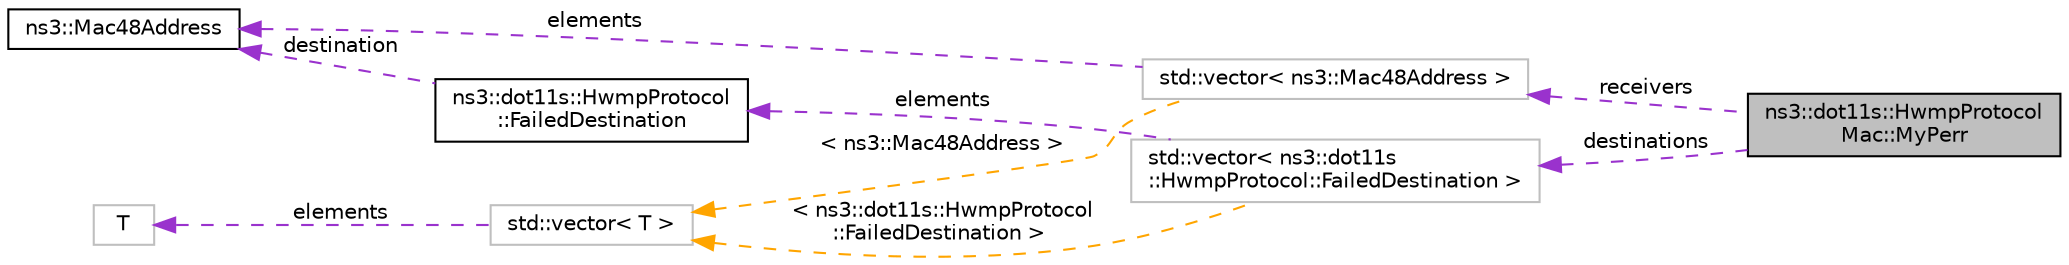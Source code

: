 digraph "ns3::dot11s::HwmpProtocolMac::MyPerr"
{
 // LATEX_PDF_SIZE
  edge [fontname="Helvetica",fontsize="10",labelfontname="Helvetica",labelfontsize="10"];
  node [fontname="Helvetica",fontsize="10",shape=record];
  rankdir="LR";
  Node1 [label="ns3::dot11s::HwmpProtocol\lMac::MyPerr",height=0.2,width=0.4,color="black", fillcolor="grey75", style="filled", fontcolor="black",tooltip="MyPerr structure."];
  Node2 -> Node1 [dir="back",color="darkorchid3",fontsize="10",style="dashed",label=" destinations" ,fontname="Helvetica"];
  Node2 [label="std::vector\< ns3::dot11s\l::HwmpProtocol::FailedDestination \>",height=0.2,width=0.4,color="grey75", fillcolor="white", style="filled",tooltip=" "];
  Node3 -> Node2 [dir="back",color="darkorchid3",fontsize="10",style="dashed",label=" elements" ,fontname="Helvetica"];
  Node3 [label="ns3::dot11s::HwmpProtocol\l::FailedDestination",height=0.2,width=0.4,color="black", fillcolor="white", style="filled",URL="$structns3_1_1dot11s_1_1_hwmp_protocol_1_1_failed_destination.html",tooltip="structure of unreachable destination - address and sequence number"];
  Node4 -> Node3 [dir="back",color="darkorchid3",fontsize="10",style="dashed",label=" destination" ,fontname="Helvetica"];
  Node4 [label="ns3::Mac48Address",height=0.2,width=0.4,color="black", fillcolor="white", style="filled",URL="$classns3_1_1_mac48_address.html",tooltip="an EUI-48 address"];
  Node5 -> Node2 [dir="back",color="orange",fontsize="10",style="dashed",label=" \< ns3::dot11s::HwmpProtocol\l::FailedDestination \>" ,fontname="Helvetica"];
  Node5 [label="std::vector\< T \>",height=0.2,width=0.4,color="grey75", fillcolor="white", style="filled",tooltip=" "];
  Node6 -> Node5 [dir="back",color="darkorchid3",fontsize="10",style="dashed",label=" elements" ,fontname="Helvetica"];
  Node6 [label="T",height=0.2,width=0.4,color="grey75", fillcolor="white", style="filled",tooltip=" "];
  Node7 -> Node1 [dir="back",color="darkorchid3",fontsize="10",style="dashed",label=" receivers" ,fontname="Helvetica"];
  Node7 [label="std::vector\< ns3::Mac48Address \>",height=0.2,width=0.4,color="grey75", fillcolor="white", style="filled",tooltip=" "];
  Node4 -> Node7 [dir="back",color="darkorchid3",fontsize="10",style="dashed",label=" elements" ,fontname="Helvetica"];
  Node5 -> Node7 [dir="back",color="orange",fontsize="10",style="dashed",label=" \< ns3::Mac48Address \>" ,fontname="Helvetica"];
}
